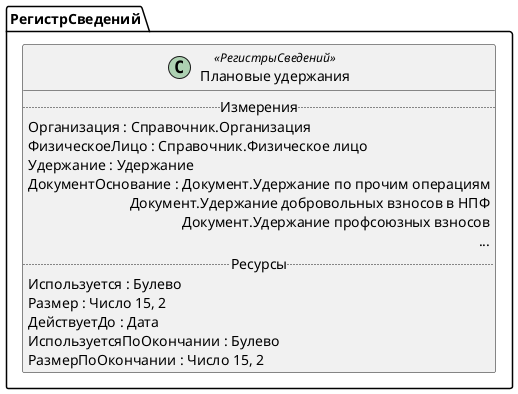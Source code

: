 ﻿@startuml ПлановыеУдержания
'!include templates.wsd
'..\include templates.wsd
class РегистрСведений.ПлановыеУдержания as "Плановые удержания" <<РегистрыСведений>>
{
..Измерения..
Организация : Справочник.Организация
ФизическоеЛицо : Справочник.Физическое лицо
Удержание : Удержание
ДокументОснование : Документ.Удержание по прочим операциям\rДокумент.Удержание добровольных взносов в НПФ\rДокумент.Удержание профсоюзных взносов\r...
..Ресурсы..
Используется : Булево
Размер : Число 15, 2
ДействуетДо : Дата
ИспользуетсяПоОкончании : Булево
РазмерПоОкончании : Число 15, 2
}
@enduml
